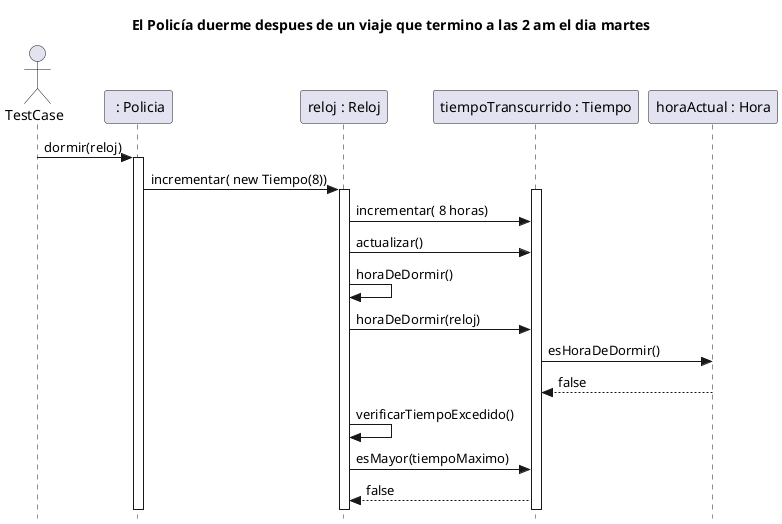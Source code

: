 @startuml
skinparam style strictuml
title:  El Policía duerme despues de un viaje que termino a las 2 am el dia martes

actor TestCase

participant " : Policia" as jugador
participant "reloj : Reloj" as reloj
participant "tiempoTranscurrido : Tiempo" as tiempo
participant "horaActual : Hora" as hora

TestCase -> jugador: dormir(reloj)
activate jugador
jugador -> reloj: incrementar( new Tiempo(8))
activate reloj
activate tiempo
reloj -> tiempo: incrementar( 8 horas)
reloj -> tiempo: actualizar()

reloj -> reloj: horaDeDormir()
reloj -> tiempo:horaDeDormir(reloj)
tiempo -> hora : esHoraDeDormir()
hora --> tiempo: false
reloj -> reloj: verificarTiempoExcedido()
reloj -> tiempo: esMayor(tiempoMaximo)
tiempo --> reloj: false


@enduml